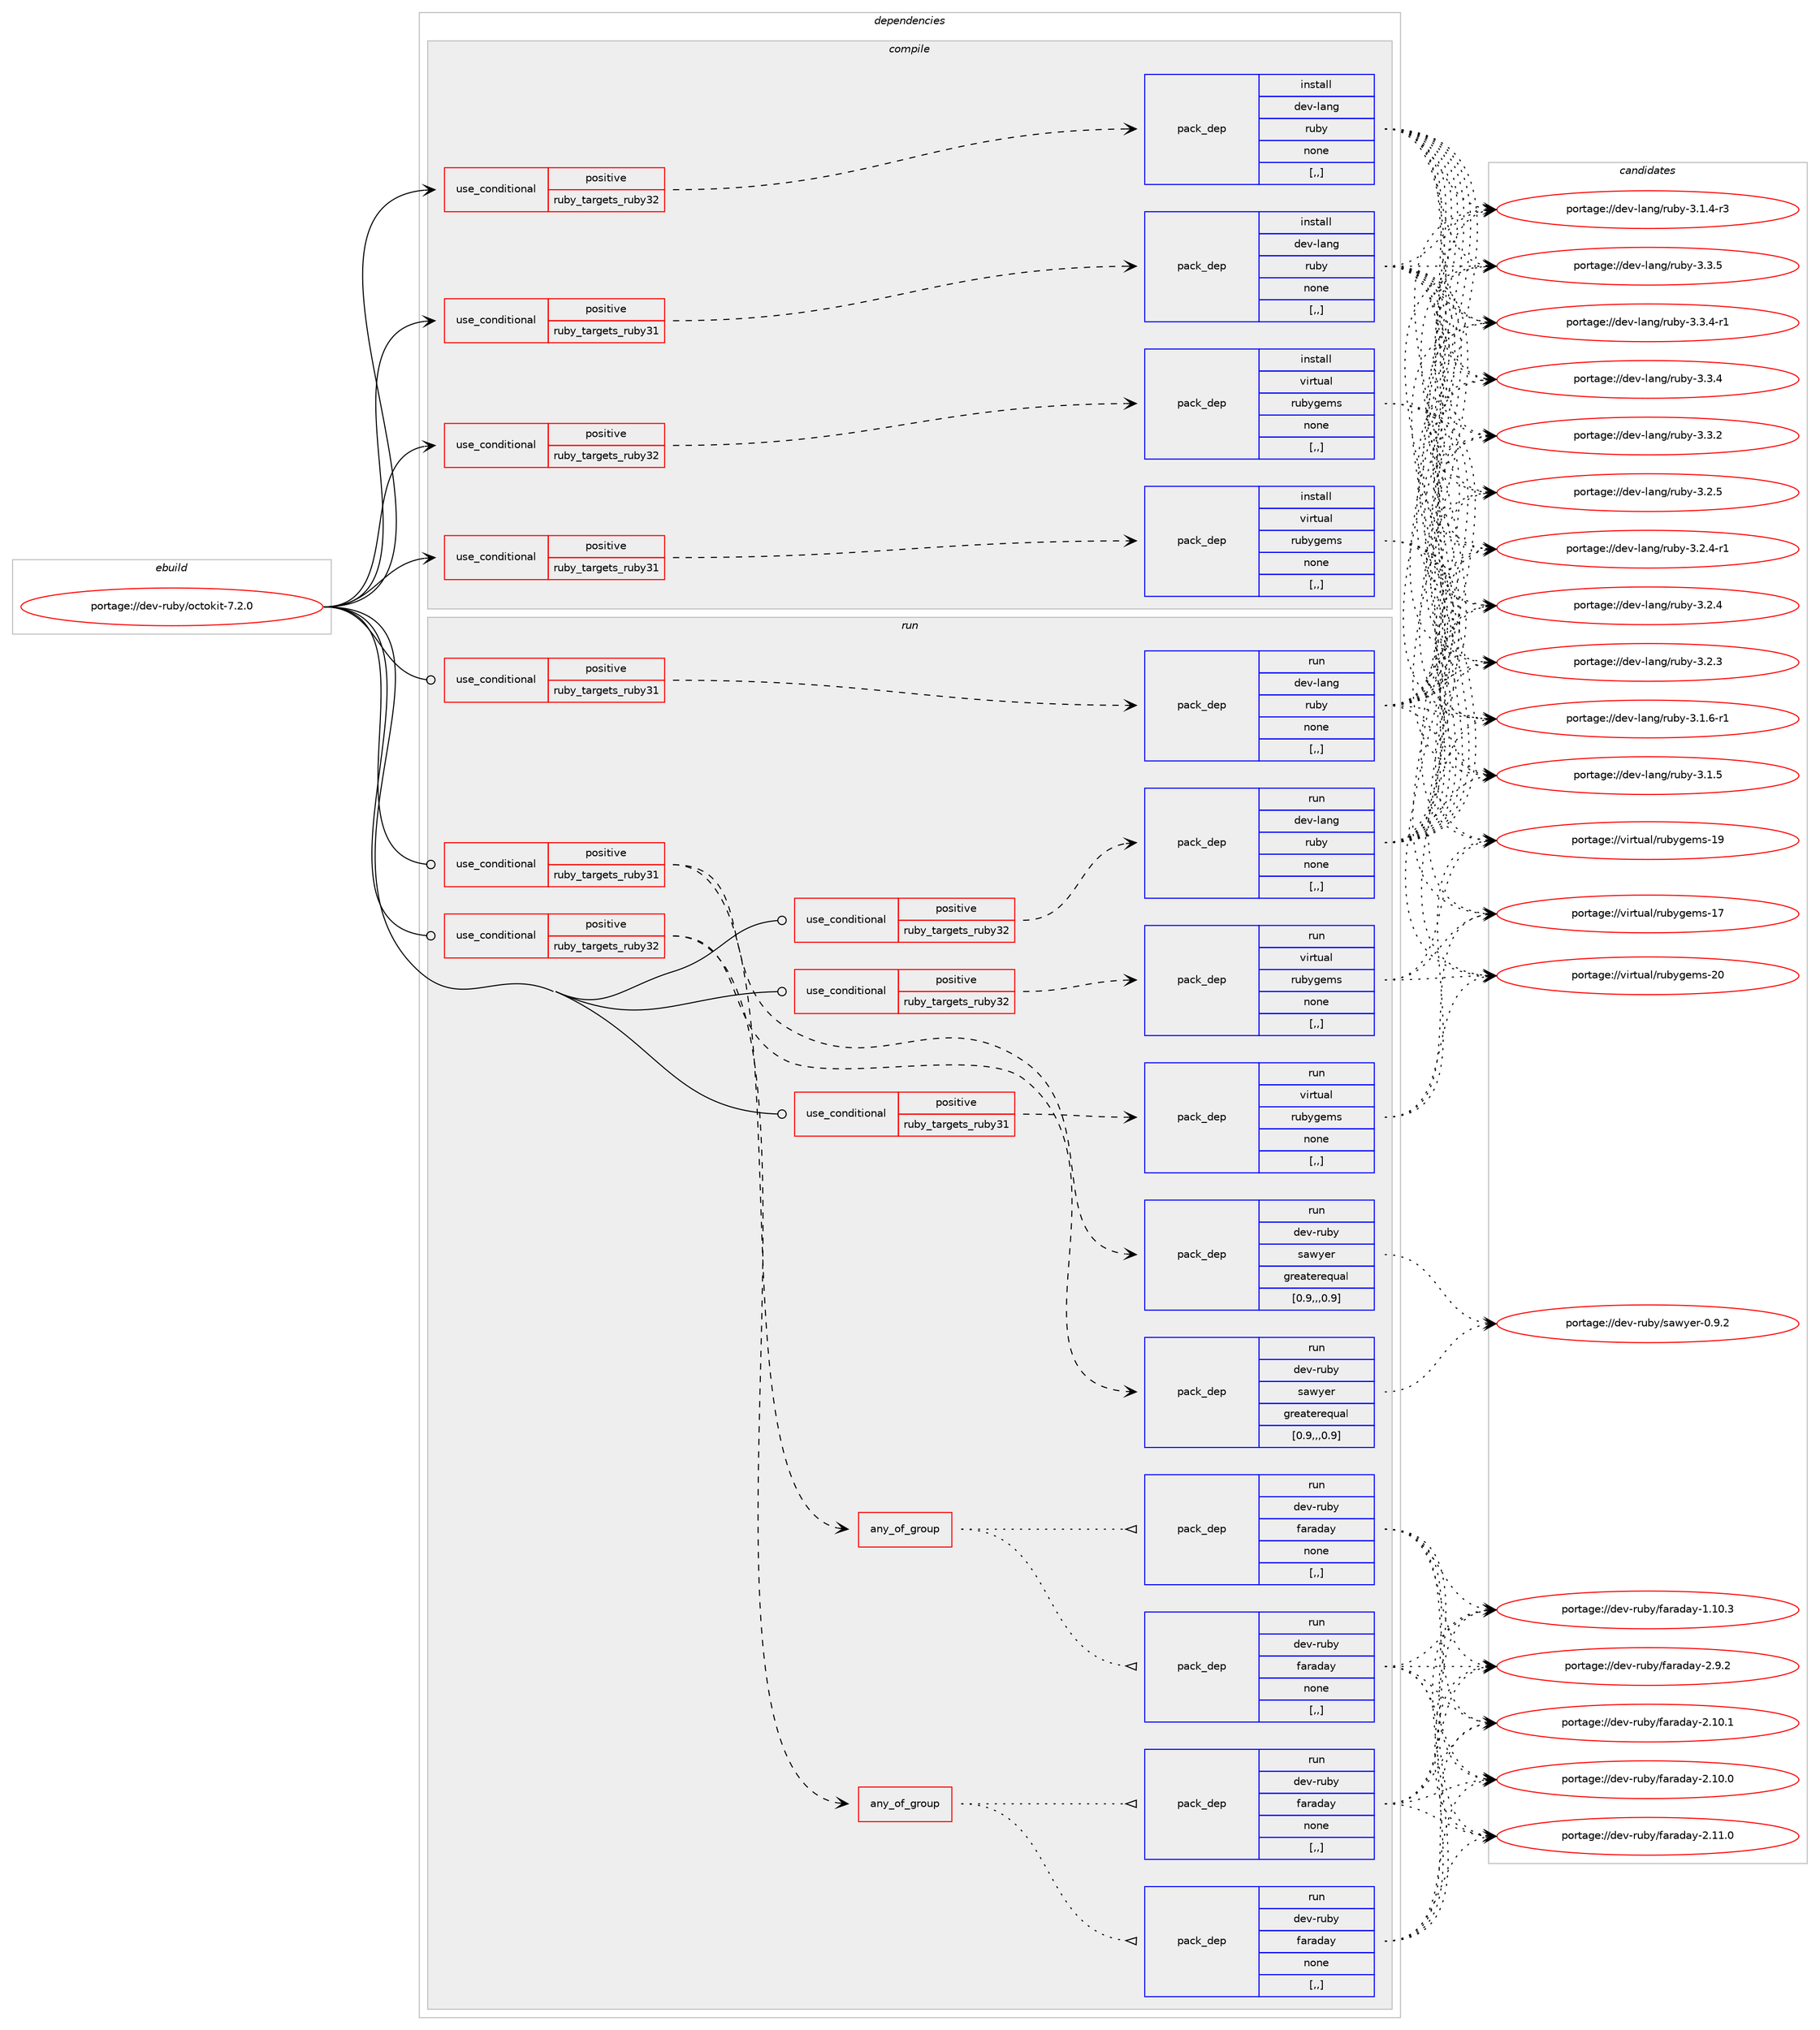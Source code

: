 digraph prolog {

# *************
# Graph options
# *************

newrank=true;
concentrate=true;
compound=true;
graph [rankdir=LR,fontname=Helvetica,fontsize=10,ranksep=1.5];#, ranksep=2.5, nodesep=0.2];
edge  [arrowhead=vee];
node  [fontname=Helvetica,fontsize=10];

# **********
# The ebuild
# **********

subgraph cluster_leftcol {
color=gray;
label=<<i>ebuild</i>>;
id [label="portage://dev-ruby/octokit-7.2.0", color=red, width=4, href="../dev-ruby/octokit-7.2.0.svg"];
}

# ****************
# The dependencies
# ****************

subgraph cluster_midcol {
color=gray;
label=<<i>dependencies</i>>;
subgraph cluster_compile {
fillcolor="#eeeeee";
style=filled;
label=<<i>compile</i>>;
subgraph cond183161 {
dependency689394 [label=<<TABLE BORDER="0" CELLBORDER="1" CELLSPACING="0" CELLPADDING="4"><TR><TD ROWSPAN="3" CELLPADDING="10">use_conditional</TD></TR><TR><TD>positive</TD></TR><TR><TD>ruby_targets_ruby31</TD></TR></TABLE>>, shape=none, color=red];
subgraph pack501289 {
dependency689395 [label=<<TABLE BORDER="0" CELLBORDER="1" CELLSPACING="0" CELLPADDING="4" WIDTH="220"><TR><TD ROWSPAN="6" CELLPADDING="30">pack_dep</TD></TR><TR><TD WIDTH="110">install</TD></TR><TR><TD>dev-lang</TD></TR><TR><TD>ruby</TD></TR><TR><TD>none</TD></TR><TR><TD>[,,]</TD></TR></TABLE>>, shape=none, color=blue];
}
dependency689394:e -> dependency689395:w [weight=20,style="dashed",arrowhead="vee"];
}
id:e -> dependency689394:w [weight=20,style="solid",arrowhead="vee"];
subgraph cond183162 {
dependency689396 [label=<<TABLE BORDER="0" CELLBORDER="1" CELLSPACING="0" CELLPADDING="4"><TR><TD ROWSPAN="3" CELLPADDING="10">use_conditional</TD></TR><TR><TD>positive</TD></TR><TR><TD>ruby_targets_ruby31</TD></TR></TABLE>>, shape=none, color=red];
subgraph pack501290 {
dependency689397 [label=<<TABLE BORDER="0" CELLBORDER="1" CELLSPACING="0" CELLPADDING="4" WIDTH="220"><TR><TD ROWSPAN="6" CELLPADDING="30">pack_dep</TD></TR><TR><TD WIDTH="110">install</TD></TR><TR><TD>virtual</TD></TR><TR><TD>rubygems</TD></TR><TR><TD>none</TD></TR><TR><TD>[,,]</TD></TR></TABLE>>, shape=none, color=blue];
}
dependency689396:e -> dependency689397:w [weight=20,style="dashed",arrowhead="vee"];
}
id:e -> dependency689396:w [weight=20,style="solid",arrowhead="vee"];
subgraph cond183163 {
dependency689398 [label=<<TABLE BORDER="0" CELLBORDER="1" CELLSPACING="0" CELLPADDING="4"><TR><TD ROWSPAN="3" CELLPADDING="10">use_conditional</TD></TR><TR><TD>positive</TD></TR><TR><TD>ruby_targets_ruby32</TD></TR></TABLE>>, shape=none, color=red];
subgraph pack501291 {
dependency689399 [label=<<TABLE BORDER="0" CELLBORDER="1" CELLSPACING="0" CELLPADDING="4" WIDTH="220"><TR><TD ROWSPAN="6" CELLPADDING="30">pack_dep</TD></TR><TR><TD WIDTH="110">install</TD></TR><TR><TD>dev-lang</TD></TR><TR><TD>ruby</TD></TR><TR><TD>none</TD></TR><TR><TD>[,,]</TD></TR></TABLE>>, shape=none, color=blue];
}
dependency689398:e -> dependency689399:w [weight=20,style="dashed",arrowhead="vee"];
}
id:e -> dependency689398:w [weight=20,style="solid",arrowhead="vee"];
subgraph cond183164 {
dependency689400 [label=<<TABLE BORDER="0" CELLBORDER="1" CELLSPACING="0" CELLPADDING="4"><TR><TD ROWSPAN="3" CELLPADDING="10">use_conditional</TD></TR><TR><TD>positive</TD></TR><TR><TD>ruby_targets_ruby32</TD></TR></TABLE>>, shape=none, color=red];
subgraph pack501292 {
dependency689401 [label=<<TABLE BORDER="0" CELLBORDER="1" CELLSPACING="0" CELLPADDING="4" WIDTH="220"><TR><TD ROWSPAN="6" CELLPADDING="30">pack_dep</TD></TR><TR><TD WIDTH="110">install</TD></TR><TR><TD>virtual</TD></TR><TR><TD>rubygems</TD></TR><TR><TD>none</TD></TR><TR><TD>[,,]</TD></TR></TABLE>>, shape=none, color=blue];
}
dependency689400:e -> dependency689401:w [weight=20,style="dashed",arrowhead="vee"];
}
id:e -> dependency689400:w [weight=20,style="solid",arrowhead="vee"];
}
subgraph cluster_compileandrun {
fillcolor="#eeeeee";
style=filled;
label=<<i>compile and run</i>>;
}
subgraph cluster_run {
fillcolor="#eeeeee";
style=filled;
label=<<i>run</i>>;
subgraph cond183165 {
dependency689402 [label=<<TABLE BORDER="0" CELLBORDER="1" CELLSPACING="0" CELLPADDING="4"><TR><TD ROWSPAN="3" CELLPADDING="10">use_conditional</TD></TR><TR><TD>positive</TD></TR><TR><TD>ruby_targets_ruby31</TD></TR></TABLE>>, shape=none, color=red];
subgraph any4563 {
dependency689403 [label=<<TABLE BORDER="0" CELLBORDER="1" CELLSPACING="0" CELLPADDING="4"><TR><TD CELLPADDING="10">any_of_group</TD></TR></TABLE>>, shape=none, color=red];subgraph pack501293 {
dependency689404 [label=<<TABLE BORDER="0" CELLBORDER="1" CELLSPACING="0" CELLPADDING="4" WIDTH="220"><TR><TD ROWSPAN="6" CELLPADDING="30">pack_dep</TD></TR><TR><TD WIDTH="110">run</TD></TR><TR><TD>dev-ruby</TD></TR><TR><TD>faraday</TD></TR><TR><TD>none</TD></TR><TR><TD>[,,]</TD></TR></TABLE>>, shape=none, color=blue];
}
dependency689403:e -> dependency689404:w [weight=20,style="dotted",arrowhead="oinv"];
subgraph pack501294 {
dependency689405 [label=<<TABLE BORDER="0" CELLBORDER="1" CELLSPACING="0" CELLPADDING="4" WIDTH="220"><TR><TD ROWSPAN="6" CELLPADDING="30">pack_dep</TD></TR><TR><TD WIDTH="110">run</TD></TR><TR><TD>dev-ruby</TD></TR><TR><TD>faraday</TD></TR><TR><TD>none</TD></TR><TR><TD>[,,]</TD></TR></TABLE>>, shape=none, color=blue];
}
dependency689403:e -> dependency689405:w [weight=20,style="dotted",arrowhead="oinv"];
}
dependency689402:e -> dependency689403:w [weight=20,style="dashed",arrowhead="vee"];
subgraph pack501295 {
dependency689406 [label=<<TABLE BORDER="0" CELLBORDER="1" CELLSPACING="0" CELLPADDING="4" WIDTH="220"><TR><TD ROWSPAN="6" CELLPADDING="30">pack_dep</TD></TR><TR><TD WIDTH="110">run</TD></TR><TR><TD>dev-ruby</TD></TR><TR><TD>sawyer</TD></TR><TR><TD>greaterequal</TD></TR><TR><TD>[0.9,,,0.9]</TD></TR></TABLE>>, shape=none, color=blue];
}
dependency689402:e -> dependency689406:w [weight=20,style="dashed",arrowhead="vee"];
}
id:e -> dependency689402:w [weight=20,style="solid",arrowhead="odot"];
subgraph cond183166 {
dependency689407 [label=<<TABLE BORDER="0" CELLBORDER="1" CELLSPACING="0" CELLPADDING="4"><TR><TD ROWSPAN="3" CELLPADDING="10">use_conditional</TD></TR><TR><TD>positive</TD></TR><TR><TD>ruby_targets_ruby31</TD></TR></TABLE>>, shape=none, color=red];
subgraph pack501296 {
dependency689408 [label=<<TABLE BORDER="0" CELLBORDER="1" CELLSPACING="0" CELLPADDING="4" WIDTH="220"><TR><TD ROWSPAN="6" CELLPADDING="30">pack_dep</TD></TR><TR><TD WIDTH="110">run</TD></TR><TR><TD>dev-lang</TD></TR><TR><TD>ruby</TD></TR><TR><TD>none</TD></TR><TR><TD>[,,]</TD></TR></TABLE>>, shape=none, color=blue];
}
dependency689407:e -> dependency689408:w [weight=20,style="dashed",arrowhead="vee"];
}
id:e -> dependency689407:w [weight=20,style="solid",arrowhead="odot"];
subgraph cond183167 {
dependency689409 [label=<<TABLE BORDER="0" CELLBORDER="1" CELLSPACING="0" CELLPADDING="4"><TR><TD ROWSPAN="3" CELLPADDING="10">use_conditional</TD></TR><TR><TD>positive</TD></TR><TR><TD>ruby_targets_ruby31</TD></TR></TABLE>>, shape=none, color=red];
subgraph pack501297 {
dependency689410 [label=<<TABLE BORDER="0" CELLBORDER="1" CELLSPACING="0" CELLPADDING="4" WIDTH="220"><TR><TD ROWSPAN="6" CELLPADDING="30">pack_dep</TD></TR><TR><TD WIDTH="110">run</TD></TR><TR><TD>virtual</TD></TR><TR><TD>rubygems</TD></TR><TR><TD>none</TD></TR><TR><TD>[,,]</TD></TR></TABLE>>, shape=none, color=blue];
}
dependency689409:e -> dependency689410:w [weight=20,style="dashed",arrowhead="vee"];
}
id:e -> dependency689409:w [weight=20,style="solid",arrowhead="odot"];
subgraph cond183168 {
dependency689411 [label=<<TABLE BORDER="0" CELLBORDER="1" CELLSPACING="0" CELLPADDING="4"><TR><TD ROWSPAN="3" CELLPADDING="10">use_conditional</TD></TR><TR><TD>positive</TD></TR><TR><TD>ruby_targets_ruby32</TD></TR></TABLE>>, shape=none, color=red];
subgraph any4564 {
dependency689412 [label=<<TABLE BORDER="0" CELLBORDER="1" CELLSPACING="0" CELLPADDING="4"><TR><TD CELLPADDING="10">any_of_group</TD></TR></TABLE>>, shape=none, color=red];subgraph pack501298 {
dependency689413 [label=<<TABLE BORDER="0" CELLBORDER="1" CELLSPACING="0" CELLPADDING="4" WIDTH="220"><TR><TD ROWSPAN="6" CELLPADDING="30">pack_dep</TD></TR><TR><TD WIDTH="110">run</TD></TR><TR><TD>dev-ruby</TD></TR><TR><TD>faraday</TD></TR><TR><TD>none</TD></TR><TR><TD>[,,]</TD></TR></TABLE>>, shape=none, color=blue];
}
dependency689412:e -> dependency689413:w [weight=20,style="dotted",arrowhead="oinv"];
subgraph pack501299 {
dependency689414 [label=<<TABLE BORDER="0" CELLBORDER="1" CELLSPACING="0" CELLPADDING="4" WIDTH="220"><TR><TD ROWSPAN="6" CELLPADDING="30">pack_dep</TD></TR><TR><TD WIDTH="110">run</TD></TR><TR><TD>dev-ruby</TD></TR><TR><TD>faraday</TD></TR><TR><TD>none</TD></TR><TR><TD>[,,]</TD></TR></TABLE>>, shape=none, color=blue];
}
dependency689412:e -> dependency689414:w [weight=20,style="dotted",arrowhead="oinv"];
}
dependency689411:e -> dependency689412:w [weight=20,style="dashed",arrowhead="vee"];
subgraph pack501300 {
dependency689415 [label=<<TABLE BORDER="0" CELLBORDER="1" CELLSPACING="0" CELLPADDING="4" WIDTH="220"><TR><TD ROWSPAN="6" CELLPADDING="30">pack_dep</TD></TR><TR><TD WIDTH="110">run</TD></TR><TR><TD>dev-ruby</TD></TR><TR><TD>sawyer</TD></TR><TR><TD>greaterequal</TD></TR><TR><TD>[0.9,,,0.9]</TD></TR></TABLE>>, shape=none, color=blue];
}
dependency689411:e -> dependency689415:w [weight=20,style="dashed",arrowhead="vee"];
}
id:e -> dependency689411:w [weight=20,style="solid",arrowhead="odot"];
subgraph cond183169 {
dependency689416 [label=<<TABLE BORDER="0" CELLBORDER="1" CELLSPACING="0" CELLPADDING="4"><TR><TD ROWSPAN="3" CELLPADDING="10">use_conditional</TD></TR><TR><TD>positive</TD></TR><TR><TD>ruby_targets_ruby32</TD></TR></TABLE>>, shape=none, color=red];
subgraph pack501301 {
dependency689417 [label=<<TABLE BORDER="0" CELLBORDER="1" CELLSPACING="0" CELLPADDING="4" WIDTH="220"><TR><TD ROWSPAN="6" CELLPADDING="30">pack_dep</TD></TR><TR><TD WIDTH="110">run</TD></TR><TR><TD>dev-lang</TD></TR><TR><TD>ruby</TD></TR><TR><TD>none</TD></TR><TR><TD>[,,]</TD></TR></TABLE>>, shape=none, color=blue];
}
dependency689416:e -> dependency689417:w [weight=20,style="dashed",arrowhead="vee"];
}
id:e -> dependency689416:w [weight=20,style="solid",arrowhead="odot"];
subgraph cond183170 {
dependency689418 [label=<<TABLE BORDER="0" CELLBORDER="1" CELLSPACING="0" CELLPADDING="4"><TR><TD ROWSPAN="3" CELLPADDING="10">use_conditional</TD></TR><TR><TD>positive</TD></TR><TR><TD>ruby_targets_ruby32</TD></TR></TABLE>>, shape=none, color=red];
subgraph pack501302 {
dependency689419 [label=<<TABLE BORDER="0" CELLBORDER="1" CELLSPACING="0" CELLPADDING="4" WIDTH="220"><TR><TD ROWSPAN="6" CELLPADDING="30">pack_dep</TD></TR><TR><TD WIDTH="110">run</TD></TR><TR><TD>virtual</TD></TR><TR><TD>rubygems</TD></TR><TR><TD>none</TD></TR><TR><TD>[,,]</TD></TR></TABLE>>, shape=none, color=blue];
}
dependency689418:e -> dependency689419:w [weight=20,style="dashed",arrowhead="vee"];
}
id:e -> dependency689418:w [weight=20,style="solid",arrowhead="odot"];
}
}

# **************
# The candidates
# **************

subgraph cluster_choices {
rank=same;
color=gray;
label=<<i>candidates</i>>;

subgraph choice501289 {
color=black;
nodesep=1;
choice10010111845108971101034711411798121455146514653 [label="portage://dev-lang/ruby-3.3.5", color=red, width=4,href="../dev-lang/ruby-3.3.5.svg"];
choice100101118451089711010347114117981214551465146524511449 [label="portage://dev-lang/ruby-3.3.4-r1", color=red, width=4,href="../dev-lang/ruby-3.3.4-r1.svg"];
choice10010111845108971101034711411798121455146514652 [label="portage://dev-lang/ruby-3.3.4", color=red, width=4,href="../dev-lang/ruby-3.3.4.svg"];
choice10010111845108971101034711411798121455146514650 [label="portage://dev-lang/ruby-3.3.2", color=red, width=4,href="../dev-lang/ruby-3.3.2.svg"];
choice10010111845108971101034711411798121455146504653 [label="portage://dev-lang/ruby-3.2.5", color=red, width=4,href="../dev-lang/ruby-3.2.5.svg"];
choice100101118451089711010347114117981214551465046524511449 [label="portage://dev-lang/ruby-3.2.4-r1", color=red, width=4,href="../dev-lang/ruby-3.2.4-r1.svg"];
choice10010111845108971101034711411798121455146504652 [label="portage://dev-lang/ruby-3.2.4", color=red, width=4,href="../dev-lang/ruby-3.2.4.svg"];
choice10010111845108971101034711411798121455146504651 [label="portage://dev-lang/ruby-3.2.3", color=red, width=4,href="../dev-lang/ruby-3.2.3.svg"];
choice100101118451089711010347114117981214551464946544511449 [label="portage://dev-lang/ruby-3.1.6-r1", color=red, width=4,href="../dev-lang/ruby-3.1.6-r1.svg"];
choice10010111845108971101034711411798121455146494653 [label="portage://dev-lang/ruby-3.1.5", color=red, width=4,href="../dev-lang/ruby-3.1.5.svg"];
choice100101118451089711010347114117981214551464946524511451 [label="portage://dev-lang/ruby-3.1.4-r3", color=red, width=4,href="../dev-lang/ruby-3.1.4-r3.svg"];
dependency689395:e -> choice10010111845108971101034711411798121455146514653:w [style=dotted,weight="100"];
dependency689395:e -> choice100101118451089711010347114117981214551465146524511449:w [style=dotted,weight="100"];
dependency689395:e -> choice10010111845108971101034711411798121455146514652:w [style=dotted,weight="100"];
dependency689395:e -> choice10010111845108971101034711411798121455146514650:w [style=dotted,weight="100"];
dependency689395:e -> choice10010111845108971101034711411798121455146504653:w [style=dotted,weight="100"];
dependency689395:e -> choice100101118451089711010347114117981214551465046524511449:w [style=dotted,weight="100"];
dependency689395:e -> choice10010111845108971101034711411798121455146504652:w [style=dotted,weight="100"];
dependency689395:e -> choice10010111845108971101034711411798121455146504651:w [style=dotted,weight="100"];
dependency689395:e -> choice100101118451089711010347114117981214551464946544511449:w [style=dotted,weight="100"];
dependency689395:e -> choice10010111845108971101034711411798121455146494653:w [style=dotted,weight="100"];
dependency689395:e -> choice100101118451089711010347114117981214551464946524511451:w [style=dotted,weight="100"];
}
subgraph choice501290 {
color=black;
nodesep=1;
choice118105114116117971084711411798121103101109115455048 [label="portage://virtual/rubygems-20", color=red, width=4,href="../virtual/rubygems-20.svg"];
choice118105114116117971084711411798121103101109115454957 [label="portage://virtual/rubygems-19", color=red, width=4,href="../virtual/rubygems-19.svg"];
choice118105114116117971084711411798121103101109115454955 [label="portage://virtual/rubygems-17", color=red, width=4,href="../virtual/rubygems-17.svg"];
dependency689397:e -> choice118105114116117971084711411798121103101109115455048:w [style=dotted,weight="100"];
dependency689397:e -> choice118105114116117971084711411798121103101109115454957:w [style=dotted,weight="100"];
dependency689397:e -> choice118105114116117971084711411798121103101109115454955:w [style=dotted,weight="100"];
}
subgraph choice501291 {
color=black;
nodesep=1;
choice10010111845108971101034711411798121455146514653 [label="portage://dev-lang/ruby-3.3.5", color=red, width=4,href="../dev-lang/ruby-3.3.5.svg"];
choice100101118451089711010347114117981214551465146524511449 [label="portage://dev-lang/ruby-3.3.4-r1", color=red, width=4,href="../dev-lang/ruby-3.3.4-r1.svg"];
choice10010111845108971101034711411798121455146514652 [label="portage://dev-lang/ruby-3.3.4", color=red, width=4,href="../dev-lang/ruby-3.3.4.svg"];
choice10010111845108971101034711411798121455146514650 [label="portage://dev-lang/ruby-3.3.2", color=red, width=4,href="../dev-lang/ruby-3.3.2.svg"];
choice10010111845108971101034711411798121455146504653 [label="portage://dev-lang/ruby-3.2.5", color=red, width=4,href="../dev-lang/ruby-3.2.5.svg"];
choice100101118451089711010347114117981214551465046524511449 [label="portage://dev-lang/ruby-3.2.4-r1", color=red, width=4,href="../dev-lang/ruby-3.2.4-r1.svg"];
choice10010111845108971101034711411798121455146504652 [label="portage://dev-lang/ruby-3.2.4", color=red, width=4,href="../dev-lang/ruby-3.2.4.svg"];
choice10010111845108971101034711411798121455146504651 [label="portage://dev-lang/ruby-3.2.3", color=red, width=4,href="../dev-lang/ruby-3.2.3.svg"];
choice100101118451089711010347114117981214551464946544511449 [label="portage://dev-lang/ruby-3.1.6-r1", color=red, width=4,href="../dev-lang/ruby-3.1.6-r1.svg"];
choice10010111845108971101034711411798121455146494653 [label="portage://dev-lang/ruby-3.1.5", color=red, width=4,href="../dev-lang/ruby-3.1.5.svg"];
choice100101118451089711010347114117981214551464946524511451 [label="portage://dev-lang/ruby-3.1.4-r3", color=red, width=4,href="../dev-lang/ruby-3.1.4-r3.svg"];
dependency689399:e -> choice10010111845108971101034711411798121455146514653:w [style=dotted,weight="100"];
dependency689399:e -> choice100101118451089711010347114117981214551465146524511449:w [style=dotted,weight="100"];
dependency689399:e -> choice10010111845108971101034711411798121455146514652:w [style=dotted,weight="100"];
dependency689399:e -> choice10010111845108971101034711411798121455146514650:w [style=dotted,weight="100"];
dependency689399:e -> choice10010111845108971101034711411798121455146504653:w [style=dotted,weight="100"];
dependency689399:e -> choice100101118451089711010347114117981214551465046524511449:w [style=dotted,weight="100"];
dependency689399:e -> choice10010111845108971101034711411798121455146504652:w [style=dotted,weight="100"];
dependency689399:e -> choice10010111845108971101034711411798121455146504651:w [style=dotted,weight="100"];
dependency689399:e -> choice100101118451089711010347114117981214551464946544511449:w [style=dotted,weight="100"];
dependency689399:e -> choice10010111845108971101034711411798121455146494653:w [style=dotted,weight="100"];
dependency689399:e -> choice100101118451089711010347114117981214551464946524511451:w [style=dotted,weight="100"];
}
subgraph choice501292 {
color=black;
nodesep=1;
choice118105114116117971084711411798121103101109115455048 [label="portage://virtual/rubygems-20", color=red, width=4,href="../virtual/rubygems-20.svg"];
choice118105114116117971084711411798121103101109115454957 [label="portage://virtual/rubygems-19", color=red, width=4,href="../virtual/rubygems-19.svg"];
choice118105114116117971084711411798121103101109115454955 [label="portage://virtual/rubygems-17", color=red, width=4,href="../virtual/rubygems-17.svg"];
dependency689401:e -> choice118105114116117971084711411798121103101109115455048:w [style=dotted,weight="100"];
dependency689401:e -> choice118105114116117971084711411798121103101109115454957:w [style=dotted,weight="100"];
dependency689401:e -> choice118105114116117971084711411798121103101109115454955:w [style=dotted,weight="100"];
}
subgraph choice501293 {
color=black;
nodesep=1;
choice10010111845114117981214710297114971009712145504649494648 [label="portage://dev-ruby/faraday-2.11.0", color=red, width=4,href="../dev-ruby/faraday-2.11.0.svg"];
choice10010111845114117981214710297114971009712145504649484649 [label="portage://dev-ruby/faraday-2.10.1", color=red, width=4,href="../dev-ruby/faraday-2.10.1.svg"];
choice10010111845114117981214710297114971009712145504649484648 [label="portage://dev-ruby/faraday-2.10.0", color=red, width=4,href="../dev-ruby/faraday-2.10.0.svg"];
choice100101118451141179812147102971149710097121455046574650 [label="portage://dev-ruby/faraday-2.9.2", color=red, width=4,href="../dev-ruby/faraday-2.9.2.svg"];
choice10010111845114117981214710297114971009712145494649484651 [label="portage://dev-ruby/faraday-1.10.3", color=red, width=4,href="../dev-ruby/faraday-1.10.3.svg"];
dependency689404:e -> choice10010111845114117981214710297114971009712145504649494648:w [style=dotted,weight="100"];
dependency689404:e -> choice10010111845114117981214710297114971009712145504649484649:w [style=dotted,weight="100"];
dependency689404:e -> choice10010111845114117981214710297114971009712145504649484648:w [style=dotted,weight="100"];
dependency689404:e -> choice100101118451141179812147102971149710097121455046574650:w [style=dotted,weight="100"];
dependency689404:e -> choice10010111845114117981214710297114971009712145494649484651:w [style=dotted,weight="100"];
}
subgraph choice501294 {
color=black;
nodesep=1;
choice10010111845114117981214710297114971009712145504649494648 [label="portage://dev-ruby/faraday-2.11.0", color=red, width=4,href="../dev-ruby/faraday-2.11.0.svg"];
choice10010111845114117981214710297114971009712145504649484649 [label="portage://dev-ruby/faraday-2.10.1", color=red, width=4,href="../dev-ruby/faraday-2.10.1.svg"];
choice10010111845114117981214710297114971009712145504649484648 [label="portage://dev-ruby/faraday-2.10.0", color=red, width=4,href="../dev-ruby/faraday-2.10.0.svg"];
choice100101118451141179812147102971149710097121455046574650 [label="portage://dev-ruby/faraday-2.9.2", color=red, width=4,href="../dev-ruby/faraday-2.9.2.svg"];
choice10010111845114117981214710297114971009712145494649484651 [label="portage://dev-ruby/faraday-1.10.3", color=red, width=4,href="../dev-ruby/faraday-1.10.3.svg"];
dependency689405:e -> choice10010111845114117981214710297114971009712145504649494648:w [style=dotted,weight="100"];
dependency689405:e -> choice10010111845114117981214710297114971009712145504649484649:w [style=dotted,weight="100"];
dependency689405:e -> choice10010111845114117981214710297114971009712145504649484648:w [style=dotted,weight="100"];
dependency689405:e -> choice100101118451141179812147102971149710097121455046574650:w [style=dotted,weight="100"];
dependency689405:e -> choice10010111845114117981214710297114971009712145494649484651:w [style=dotted,weight="100"];
}
subgraph choice501295 {
color=black;
nodesep=1;
choice10010111845114117981214711597119121101114454846574650 [label="portage://dev-ruby/sawyer-0.9.2", color=red, width=4,href="../dev-ruby/sawyer-0.9.2.svg"];
dependency689406:e -> choice10010111845114117981214711597119121101114454846574650:w [style=dotted,weight="100"];
}
subgraph choice501296 {
color=black;
nodesep=1;
choice10010111845108971101034711411798121455146514653 [label="portage://dev-lang/ruby-3.3.5", color=red, width=4,href="../dev-lang/ruby-3.3.5.svg"];
choice100101118451089711010347114117981214551465146524511449 [label="portage://dev-lang/ruby-3.3.4-r1", color=red, width=4,href="../dev-lang/ruby-3.3.4-r1.svg"];
choice10010111845108971101034711411798121455146514652 [label="portage://dev-lang/ruby-3.3.4", color=red, width=4,href="../dev-lang/ruby-3.3.4.svg"];
choice10010111845108971101034711411798121455146514650 [label="portage://dev-lang/ruby-3.3.2", color=red, width=4,href="../dev-lang/ruby-3.3.2.svg"];
choice10010111845108971101034711411798121455146504653 [label="portage://dev-lang/ruby-3.2.5", color=red, width=4,href="../dev-lang/ruby-3.2.5.svg"];
choice100101118451089711010347114117981214551465046524511449 [label="portage://dev-lang/ruby-3.2.4-r1", color=red, width=4,href="../dev-lang/ruby-3.2.4-r1.svg"];
choice10010111845108971101034711411798121455146504652 [label="portage://dev-lang/ruby-3.2.4", color=red, width=4,href="../dev-lang/ruby-3.2.4.svg"];
choice10010111845108971101034711411798121455146504651 [label="portage://dev-lang/ruby-3.2.3", color=red, width=4,href="../dev-lang/ruby-3.2.3.svg"];
choice100101118451089711010347114117981214551464946544511449 [label="portage://dev-lang/ruby-3.1.6-r1", color=red, width=4,href="../dev-lang/ruby-3.1.6-r1.svg"];
choice10010111845108971101034711411798121455146494653 [label="portage://dev-lang/ruby-3.1.5", color=red, width=4,href="../dev-lang/ruby-3.1.5.svg"];
choice100101118451089711010347114117981214551464946524511451 [label="portage://dev-lang/ruby-3.1.4-r3", color=red, width=4,href="../dev-lang/ruby-3.1.4-r3.svg"];
dependency689408:e -> choice10010111845108971101034711411798121455146514653:w [style=dotted,weight="100"];
dependency689408:e -> choice100101118451089711010347114117981214551465146524511449:w [style=dotted,weight="100"];
dependency689408:e -> choice10010111845108971101034711411798121455146514652:w [style=dotted,weight="100"];
dependency689408:e -> choice10010111845108971101034711411798121455146514650:w [style=dotted,weight="100"];
dependency689408:e -> choice10010111845108971101034711411798121455146504653:w [style=dotted,weight="100"];
dependency689408:e -> choice100101118451089711010347114117981214551465046524511449:w [style=dotted,weight="100"];
dependency689408:e -> choice10010111845108971101034711411798121455146504652:w [style=dotted,weight="100"];
dependency689408:e -> choice10010111845108971101034711411798121455146504651:w [style=dotted,weight="100"];
dependency689408:e -> choice100101118451089711010347114117981214551464946544511449:w [style=dotted,weight="100"];
dependency689408:e -> choice10010111845108971101034711411798121455146494653:w [style=dotted,weight="100"];
dependency689408:e -> choice100101118451089711010347114117981214551464946524511451:w [style=dotted,weight="100"];
}
subgraph choice501297 {
color=black;
nodesep=1;
choice118105114116117971084711411798121103101109115455048 [label="portage://virtual/rubygems-20", color=red, width=4,href="../virtual/rubygems-20.svg"];
choice118105114116117971084711411798121103101109115454957 [label="portage://virtual/rubygems-19", color=red, width=4,href="../virtual/rubygems-19.svg"];
choice118105114116117971084711411798121103101109115454955 [label="portage://virtual/rubygems-17", color=red, width=4,href="../virtual/rubygems-17.svg"];
dependency689410:e -> choice118105114116117971084711411798121103101109115455048:w [style=dotted,weight="100"];
dependency689410:e -> choice118105114116117971084711411798121103101109115454957:w [style=dotted,weight="100"];
dependency689410:e -> choice118105114116117971084711411798121103101109115454955:w [style=dotted,weight="100"];
}
subgraph choice501298 {
color=black;
nodesep=1;
choice10010111845114117981214710297114971009712145504649494648 [label="portage://dev-ruby/faraday-2.11.0", color=red, width=4,href="../dev-ruby/faraday-2.11.0.svg"];
choice10010111845114117981214710297114971009712145504649484649 [label="portage://dev-ruby/faraday-2.10.1", color=red, width=4,href="../dev-ruby/faraday-2.10.1.svg"];
choice10010111845114117981214710297114971009712145504649484648 [label="portage://dev-ruby/faraday-2.10.0", color=red, width=4,href="../dev-ruby/faraday-2.10.0.svg"];
choice100101118451141179812147102971149710097121455046574650 [label="portage://dev-ruby/faraday-2.9.2", color=red, width=4,href="../dev-ruby/faraday-2.9.2.svg"];
choice10010111845114117981214710297114971009712145494649484651 [label="portage://dev-ruby/faraday-1.10.3", color=red, width=4,href="../dev-ruby/faraday-1.10.3.svg"];
dependency689413:e -> choice10010111845114117981214710297114971009712145504649494648:w [style=dotted,weight="100"];
dependency689413:e -> choice10010111845114117981214710297114971009712145504649484649:w [style=dotted,weight="100"];
dependency689413:e -> choice10010111845114117981214710297114971009712145504649484648:w [style=dotted,weight="100"];
dependency689413:e -> choice100101118451141179812147102971149710097121455046574650:w [style=dotted,weight="100"];
dependency689413:e -> choice10010111845114117981214710297114971009712145494649484651:w [style=dotted,weight="100"];
}
subgraph choice501299 {
color=black;
nodesep=1;
choice10010111845114117981214710297114971009712145504649494648 [label="portage://dev-ruby/faraday-2.11.0", color=red, width=4,href="../dev-ruby/faraday-2.11.0.svg"];
choice10010111845114117981214710297114971009712145504649484649 [label="portage://dev-ruby/faraday-2.10.1", color=red, width=4,href="../dev-ruby/faraday-2.10.1.svg"];
choice10010111845114117981214710297114971009712145504649484648 [label="portage://dev-ruby/faraday-2.10.0", color=red, width=4,href="../dev-ruby/faraday-2.10.0.svg"];
choice100101118451141179812147102971149710097121455046574650 [label="portage://dev-ruby/faraday-2.9.2", color=red, width=4,href="../dev-ruby/faraday-2.9.2.svg"];
choice10010111845114117981214710297114971009712145494649484651 [label="portage://dev-ruby/faraday-1.10.3", color=red, width=4,href="../dev-ruby/faraday-1.10.3.svg"];
dependency689414:e -> choice10010111845114117981214710297114971009712145504649494648:w [style=dotted,weight="100"];
dependency689414:e -> choice10010111845114117981214710297114971009712145504649484649:w [style=dotted,weight="100"];
dependency689414:e -> choice10010111845114117981214710297114971009712145504649484648:w [style=dotted,weight="100"];
dependency689414:e -> choice100101118451141179812147102971149710097121455046574650:w [style=dotted,weight="100"];
dependency689414:e -> choice10010111845114117981214710297114971009712145494649484651:w [style=dotted,weight="100"];
}
subgraph choice501300 {
color=black;
nodesep=1;
choice10010111845114117981214711597119121101114454846574650 [label="portage://dev-ruby/sawyer-0.9.2", color=red, width=4,href="../dev-ruby/sawyer-0.9.2.svg"];
dependency689415:e -> choice10010111845114117981214711597119121101114454846574650:w [style=dotted,weight="100"];
}
subgraph choice501301 {
color=black;
nodesep=1;
choice10010111845108971101034711411798121455146514653 [label="portage://dev-lang/ruby-3.3.5", color=red, width=4,href="../dev-lang/ruby-3.3.5.svg"];
choice100101118451089711010347114117981214551465146524511449 [label="portage://dev-lang/ruby-3.3.4-r1", color=red, width=4,href="../dev-lang/ruby-3.3.4-r1.svg"];
choice10010111845108971101034711411798121455146514652 [label="portage://dev-lang/ruby-3.3.4", color=red, width=4,href="../dev-lang/ruby-3.3.4.svg"];
choice10010111845108971101034711411798121455146514650 [label="portage://dev-lang/ruby-3.3.2", color=red, width=4,href="../dev-lang/ruby-3.3.2.svg"];
choice10010111845108971101034711411798121455146504653 [label="portage://dev-lang/ruby-3.2.5", color=red, width=4,href="../dev-lang/ruby-3.2.5.svg"];
choice100101118451089711010347114117981214551465046524511449 [label="portage://dev-lang/ruby-3.2.4-r1", color=red, width=4,href="../dev-lang/ruby-3.2.4-r1.svg"];
choice10010111845108971101034711411798121455146504652 [label="portage://dev-lang/ruby-3.2.4", color=red, width=4,href="../dev-lang/ruby-3.2.4.svg"];
choice10010111845108971101034711411798121455146504651 [label="portage://dev-lang/ruby-3.2.3", color=red, width=4,href="../dev-lang/ruby-3.2.3.svg"];
choice100101118451089711010347114117981214551464946544511449 [label="portage://dev-lang/ruby-3.1.6-r1", color=red, width=4,href="../dev-lang/ruby-3.1.6-r1.svg"];
choice10010111845108971101034711411798121455146494653 [label="portage://dev-lang/ruby-3.1.5", color=red, width=4,href="../dev-lang/ruby-3.1.5.svg"];
choice100101118451089711010347114117981214551464946524511451 [label="portage://dev-lang/ruby-3.1.4-r3", color=red, width=4,href="../dev-lang/ruby-3.1.4-r3.svg"];
dependency689417:e -> choice10010111845108971101034711411798121455146514653:w [style=dotted,weight="100"];
dependency689417:e -> choice100101118451089711010347114117981214551465146524511449:w [style=dotted,weight="100"];
dependency689417:e -> choice10010111845108971101034711411798121455146514652:w [style=dotted,weight="100"];
dependency689417:e -> choice10010111845108971101034711411798121455146514650:w [style=dotted,weight="100"];
dependency689417:e -> choice10010111845108971101034711411798121455146504653:w [style=dotted,weight="100"];
dependency689417:e -> choice100101118451089711010347114117981214551465046524511449:w [style=dotted,weight="100"];
dependency689417:e -> choice10010111845108971101034711411798121455146504652:w [style=dotted,weight="100"];
dependency689417:e -> choice10010111845108971101034711411798121455146504651:w [style=dotted,weight="100"];
dependency689417:e -> choice100101118451089711010347114117981214551464946544511449:w [style=dotted,weight="100"];
dependency689417:e -> choice10010111845108971101034711411798121455146494653:w [style=dotted,weight="100"];
dependency689417:e -> choice100101118451089711010347114117981214551464946524511451:w [style=dotted,weight="100"];
}
subgraph choice501302 {
color=black;
nodesep=1;
choice118105114116117971084711411798121103101109115455048 [label="portage://virtual/rubygems-20", color=red, width=4,href="../virtual/rubygems-20.svg"];
choice118105114116117971084711411798121103101109115454957 [label="portage://virtual/rubygems-19", color=red, width=4,href="../virtual/rubygems-19.svg"];
choice118105114116117971084711411798121103101109115454955 [label="portage://virtual/rubygems-17", color=red, width=4,href="../virtual/rubygems-17.svg"];
dependency689419:e -> choice118105114116117971084711411798121103101109115455048:w [style=dotted,weight="100"];
dependency689419:e -> choice118105114116117971084711411798121103101109115454957:w [style=dotted,weight="100"];
dependency689419:e -> choice118105114116117971084711411798121103101109115454955:w [style=dotted,weight="100"];
}
}

}

